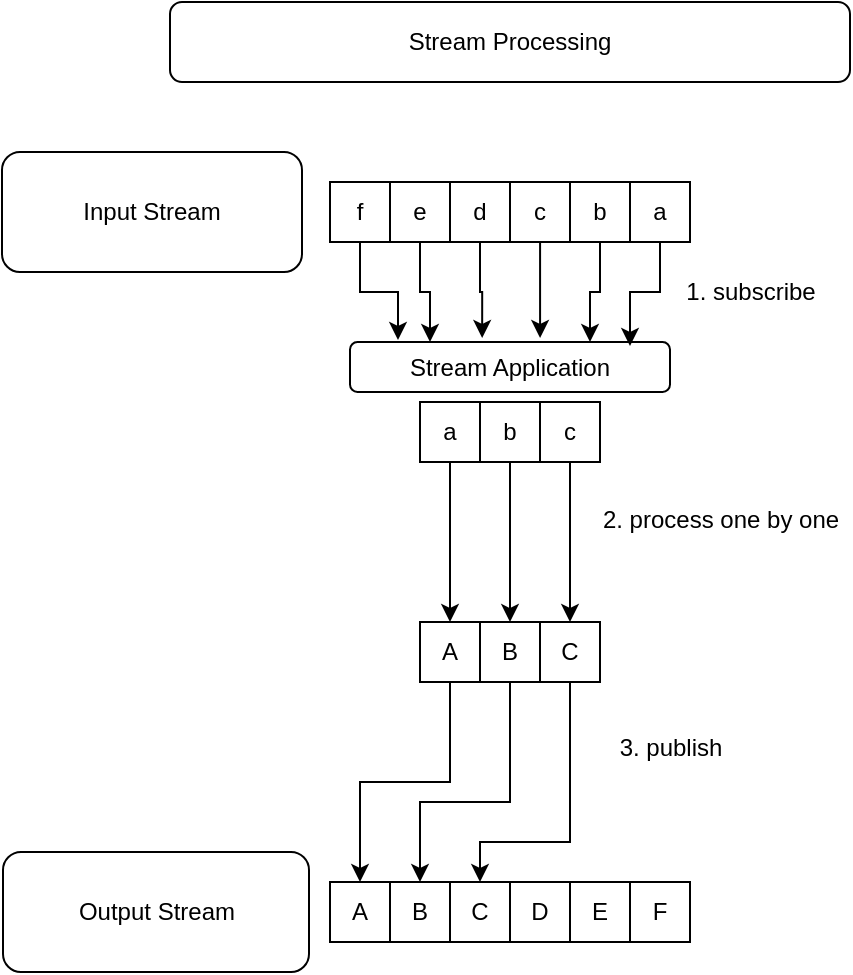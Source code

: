 <mxfile version="12.9.12" type="device"><diagram id="n-_DdugKKlNlFHOdYXgv" name="Page-1"><mxGraphModel dx="1422" dy="762" grid="1" gridSize="10" guides="1" tooltips="1" connect="1" arrows="1" fold="1" page="1" pageScale="1" pageWidth="827" pageHeight="1169" math="0" shadow="0"><root><mxCell id="0"/><mxCell id="1" parent="0"/><mxCell id="_4p9An64YvqjeQFctq8i-46" value="Stream Processing" style="rounded=1;whiteSpace=wrap;html=1;" vertex="1" parent="1"><mxGeometry x="244" y="20" width="340" height="40" as="geometry"/></mxCell><mxCell id="_4p9An64YvqjeQFctq8i-50" value="Input Stream" style="rounded=1;whiteSpace=wrap;html=1;" vertex="1" parent="1"><mxGeometry x="160" y="95" width="150" height="60" as="geometry"/></mxCell><mxCell id="_4p9An64YvqjeQFctq8i-51" value="Stream Application" style="rounded=1;whiteSpace=wrap;html=1;" vertex="1" parent="1"><mxGeometry x="334" y="190" width="160" height="25" as="geometry"/></mxCell><mxCell id="_4p9An64YvqjeQFctq8i-52" value="Output Stream" style="rounded=1;whiteSpace=wrap;html=1;" vertex="1" parent="1"><mxGeometry x="160.5" y="445" width="153" height="60" as="geometry"/></mxCell><mxCell id="_4p9An64YvqjeQFctq8i-88" style="edgeStyle=orthogonalEdgeStyle;rounded=0;orthogonalLoop=1;jettySize=auto;html=1;entryX=0.15;entryY=-0.04;entryDx=0;entryDy=0;entryPerimeter=0;" edge="1" parent="1" source="_4p9An64YvqjeQFctq8i-53" target="_4p9An64YvqjeQFctq8i-51"><mxGeometry relative="1" as="geometry"/></mxCell><mxCell id="_4p9An64YvqjeQFctq8i-53" value="f" style="rounded=0;whiteSpace=wrap;html=1;" vertex="1" parent="1"><mxGeometry x="324" y="110" width="30" height="30" as="geometry"/></mxCell><mxCell id="_4p9An64YvqjeQFctq8i-87" style="edgeStyle=orthogonalEdgeStyle;rounded=0;orthogonalLoop=1;jettySize=auto;html=1;entryX=0.25;entryY=0;entryDx=0;entryDy=0;" edge="1" parent="1" source="_4p9An64YvqjeQFctq8i-54" target="_4p9An64YvqjeQFctq8i-51"><mxGeometry relative="1" as="geometry"/></mxCell><mxCell id="_4p9An64YvqjeQFctq8i-54" value="e" style="rounded=0;whiteSpace=wrap;html=1;" vertex="1" parent="1"><mxGeometry x="354" y="110" width="30" height="30" as="geometry"/></mxCell><mxCell id="_4p9An64YvqjeQFctq8i-86" style="edgeStyle=orthogonalEdgeStyle;rounded=0;orthogonalLoop=1;jettySize=auto;html=1;entryX=0.413;entryY=-0.08;entryDx=0;entryDy=0;entryPerimeter=0;" edge="1" parent="1" source="_4p9An64YvqjeQFctq8i-55" target="_4p9An64YvqjeQFctq8i-51"><mxGeometry relative="1" as="geometry"/></mxCell><mxCell id="_4p9An64YvqjeQFctq8i-55" value="d" style="rounded=0;whiteSpace=wrap;html=1;" vertex="1" parent="1"><mxGeometry x="384" y="110" width="30" height="30" as="geometry"/></mxCell><mxCell id="_4p9An64YvqjeQFctq8i-85" style="edgeStyle=orthogonalEdgeStyle;rounded=0;orthogonalLoop=1;jettySize=auto;html=1;entryX=0.594;entryY=-0.08;entryDx=0;entryDy=0;entryPerimeter=0;" edge="1" parent="1" source="_4p9An64YvqjeQFctq8i-56" target="_4p9An64YvqjeQFctq8i-51"><mxGeometry relative="1" as="geometry"/></mxCell><mxCell id="_4p9An64YvqjeQFctq8i-56" value="c" style="rounded=0;whiteSpace=wrap;html=1;" vertex="1" parent="1"><mxGeometry x="414" y="110" width="30" height="30" as="geometry"/></mxCell><mxCell id="_4p9An64YvqjeQFctq8i-84" style="edgeStyle=orthogonalEdgeStyle;rounded=0;orthogonalLoop=1;jettySize=auto;html=1;entryX=0.75;entryY=0;entryDx=0;entryDy=0;" edge="1" parent="1" source="_4p9An64YvqjeQFctq8i-57" target="_4p9An64YvqjeQFctq8i-51"><mxGeometry relative="1" as="geometry"/></mxCell><mxCell id="_4p9An64YvqjeQFctq8i-57" value="b" style="rounded=0;whiteSpace=wrap;html=1;" vertex="1" parent="1"><mxGeometry x="444" y="110" width="30" height="30" as="geometry"/></mxCell><mxCell id="_4p9An64YvqjeQFctq8i-83" style="edgeStyle=orthogonalEdgeStyle;rounded=0;orthogonalLoop=1;jettySize=auto;html=1;entryX=0.875;entryY=0.08;entryDx=0;entryDy=0;entryPerimeter=0;" edge="1" parent="1" source="_4p9An64YvqjeQFctq8i-58" target="_4p9An64YvqjeQFctq8i-51"><mxGeometry relative="1" as="geometry"/></mxCell><mxCell id="_4p9An64YvqjeQFctq8i-58" value="a" style="rounded=0;whiteSpace=wrap;html=1;" vertex="1" parent="1"><mxGeometry x="474" y="110" width="30" height="30" as="geometry"/></mxCell><mxCell id="_4p9An64YvqjeQFctq8i-70" value="" style="edgeStyle=orthogonalEdgeStyle;rounded=0;orthogonalLoop=1;jettySize=auto;html=1;" edge="1" parent="1" source="_4p9An64YvqjeQFctq8i-59" target="_4p9An64YvqjeQFctq8i-69"><mxGeometry relative="1" as="geometry"/></mxCell><mxCell id="_4p9An64YvqjeQFctq8i-59" value="a" style="rounded=0;whiteSpace=wrap;html=1;" vertex="1" parent="1"><mxGeometry x="369" y="220" width="30" height="30" as="geometry"/></mxCell><mxCell id="_4p9An64YvqjeQFctq8i-77" style="edgeStyle=orthogonalEdgeStyle;rounded=0;orthogonalLoop=1;jettySize=auto;html=1;entryX=0.5;entryY=0;entryDx=0;entryDy=0;exitX=0.5;exitY=1;exitDx=0;exitDy=0;" edge="1" parent="1" source="_4p9An64YvqjeQFctq8i-69" target="_4p9An64YvqjeQFctq8i-71"><mxGeometry relative="1" as="geometry"/></mxCell><mxCell id="_4p9An64YvqjeQFctq8i-69" value="A" style="rounded=0;whiteSpace=wrap;html=1;" vertex="1" parent="1"><mxGeometry x="369" y="330" width="30" height="30" as="geometry"/></mxCell><mxCell id="_4p9An64YvqjeQFctq8i-68" value="" style="edgeStyle=orthogonalEdgeStyle;rounded=0;orthogonalLoop=1;jettySize=auto;html=1;" edge="1" parent="1" source="_4p9An64YvqjeQFctq8i-60" target="_4p9An64YvqjeQFctq8i-67"><mxGeometry relative="1" as="geometry"/></mxCell><mxCell id="_4p9An64YvqjeQFctq8i-60" value="b" style="rounded=0;whiteSpace=wrap;html=1;" vertex="1" parent="1"><mxGeometry x="399" y="220" width="30" height="30" as="geometry"/></mxCell><mxCell id="_4p9An64YvqjeQFctq8i-78" style="edgeStyle=orthogonalEdgeStyle;rounded=0;orthogonalLoop=1;jettySize=auto;html=1;entryX=0.5;entryY=0;entryDx=0;entryDy=0;" edge="1" parent="1" source="_4p9An64YvqjeQFctq8i-67" target="_4p9An64YvqjeQFctq8i-72"><mxGeometry relative="1" as="geometry"><Array as="points"><mxPoint x="414" y="420"/><mxPoint x="369" y="420"/></Array></mxGeometry></mxCell><mxCell id="_4p9An64YvqjeQFctq8i-67" value="B" style="rounded=0;whiteSpace=wrap;html=1;" vertex="1" parent="1"><mxGeometry x="399" y="330" width="30" height="30" as="geometry"/></mxCell><mxCell id="_4p9An64YvqjeQFctq8i-66" value="" style="edgeStyle=orthogonalEdgeStyle;rounded=0;orthogonalLoop=1;jettySize=auto;html=1;" edge="1" parent="1" source="_4p9An64YvqjeQFctq8i-61" target="_4p9An64YvqjeQFctq8i-65"><mxGeometry relative="1" as="geometry"/></mxCell><mxCell id="_4p9An64YvqjeQFctq8i-61" value="c" style="rounded=0;whiteSpace=wrap;html=1;" vertex="1" parent="1"><mxGeometry x="429" y="220" width="30" height="30" as="geometry"/></mxCell><mxCell id="_4p9An64YvqjeQFctq8i-81" style="edgeStyle=orthogonalEdgeStyle;rounded=0;orthogonalLoop=1;jettySize=auto;html=1;entryX=0.5;entryY=0;entryDx=0;entryDy=0;" edge="1" parent="1" source="_4p9An64YvqjeQFctq8i-65" target="_4p9An64YvqjeQFctq8i-73"><mxGeometry relative="1" as="geometry"><Array as="points"><mxPoint x="444" y="440"/><mxPoint x="399" y="440"/></Array></mxGeometry></mxCell><mxCell id="_4p9An64YvqjeQFctq8i-65" value="C" style="rounded=0;whiteSpace=wrap;html=1;" vertex="1" parent="1"><mxGeometry x="429" y="330" width="30" height="30" as="geometry"/></mxCell><mxCell id="_4p9An64YvqjeQFctq8i-71" value="A" style="rounded=0;whiteSpace=wrap;html=1;" vertex="1" parent="1"><mxGeometry x="324" y="460" width="30" height="30" as="geometry"/></mxCell><mxCell id="_4p9An64YvqjeQFctq8i-72" value="B" style="rounded=0;whiteSpace=wrap;html=1;" vertex="1" parent="1"><mxGeometry x="354" y="460" width="30" height="30" as="geometry"/></mxCell><mxCell id="_4p9An64YvqjeQFctq8i-73" value="C" style="rounded=0;whiteSpace=wrap;html=1;" vertex="1" parent="1"><mxGeometry x="384" y="460" width="30" height="30" as="geometry"/></mxCell><mxCell id="_4p9An64YvqjeQFctq8i-74" value="D" style="rounded=0;whiteSpace=wrap;html=1;" vertex="1" parent="1"><mxGeometry x="414" y="460" width="30" height="30" as="geometry"/></mxCell><mxCell id="_4p9An64YvqjeQFctq8i-75" value="E" style="rounded=0;whiteSpace=wrap;html=1;" vertex="1" parent="1"><mxGeometry x="444" y="460" width="30" height="30" as="geometry"/></mxCell><mxCell id="_4p9An64YvqjeQFctq8i-76" value="F" style="rounded=0;whiteSpace=wrap;html=1;" vertex="1" parent="1"><mxGeometry x="474" y="460" width="30" height="30" as="geometry"/></mxCell><mxCell id="_4p9An64YvqjeQFctq8i-89" value="1. subscribe" style="text;html=1;align=center;verticalAlign=middle;resizable=0;points=[];autosize=1;" vertex="1" parent="1"><mxGeometry x="494" y="155" width="80" height="20" as="geometry"/></mxCell><mxCell id="_4p9An64YvqjeQFctq8i-90" value="2. process one by one" style="text;html=1;align=center;verticalAlign=middle;resizable=0;points=[];autosize=1;" vertex="1" parent="1"><mxGeometry x="454" y="269" width="130" height="20" as="geometry"/></mxCell><mxCell id="_4p9An64YvqjeQFctq8i-91" value="3. publish" style="text;html=1;align=center;verticalAlign=middle;resizable=0;points=[];autosize=1;" vertex="1" parent="1"><mxGeometry x="459" y="383" width="70" height="20" as="geometry"/></mxCell></root></mxGraphModel></diagram></mxfile>